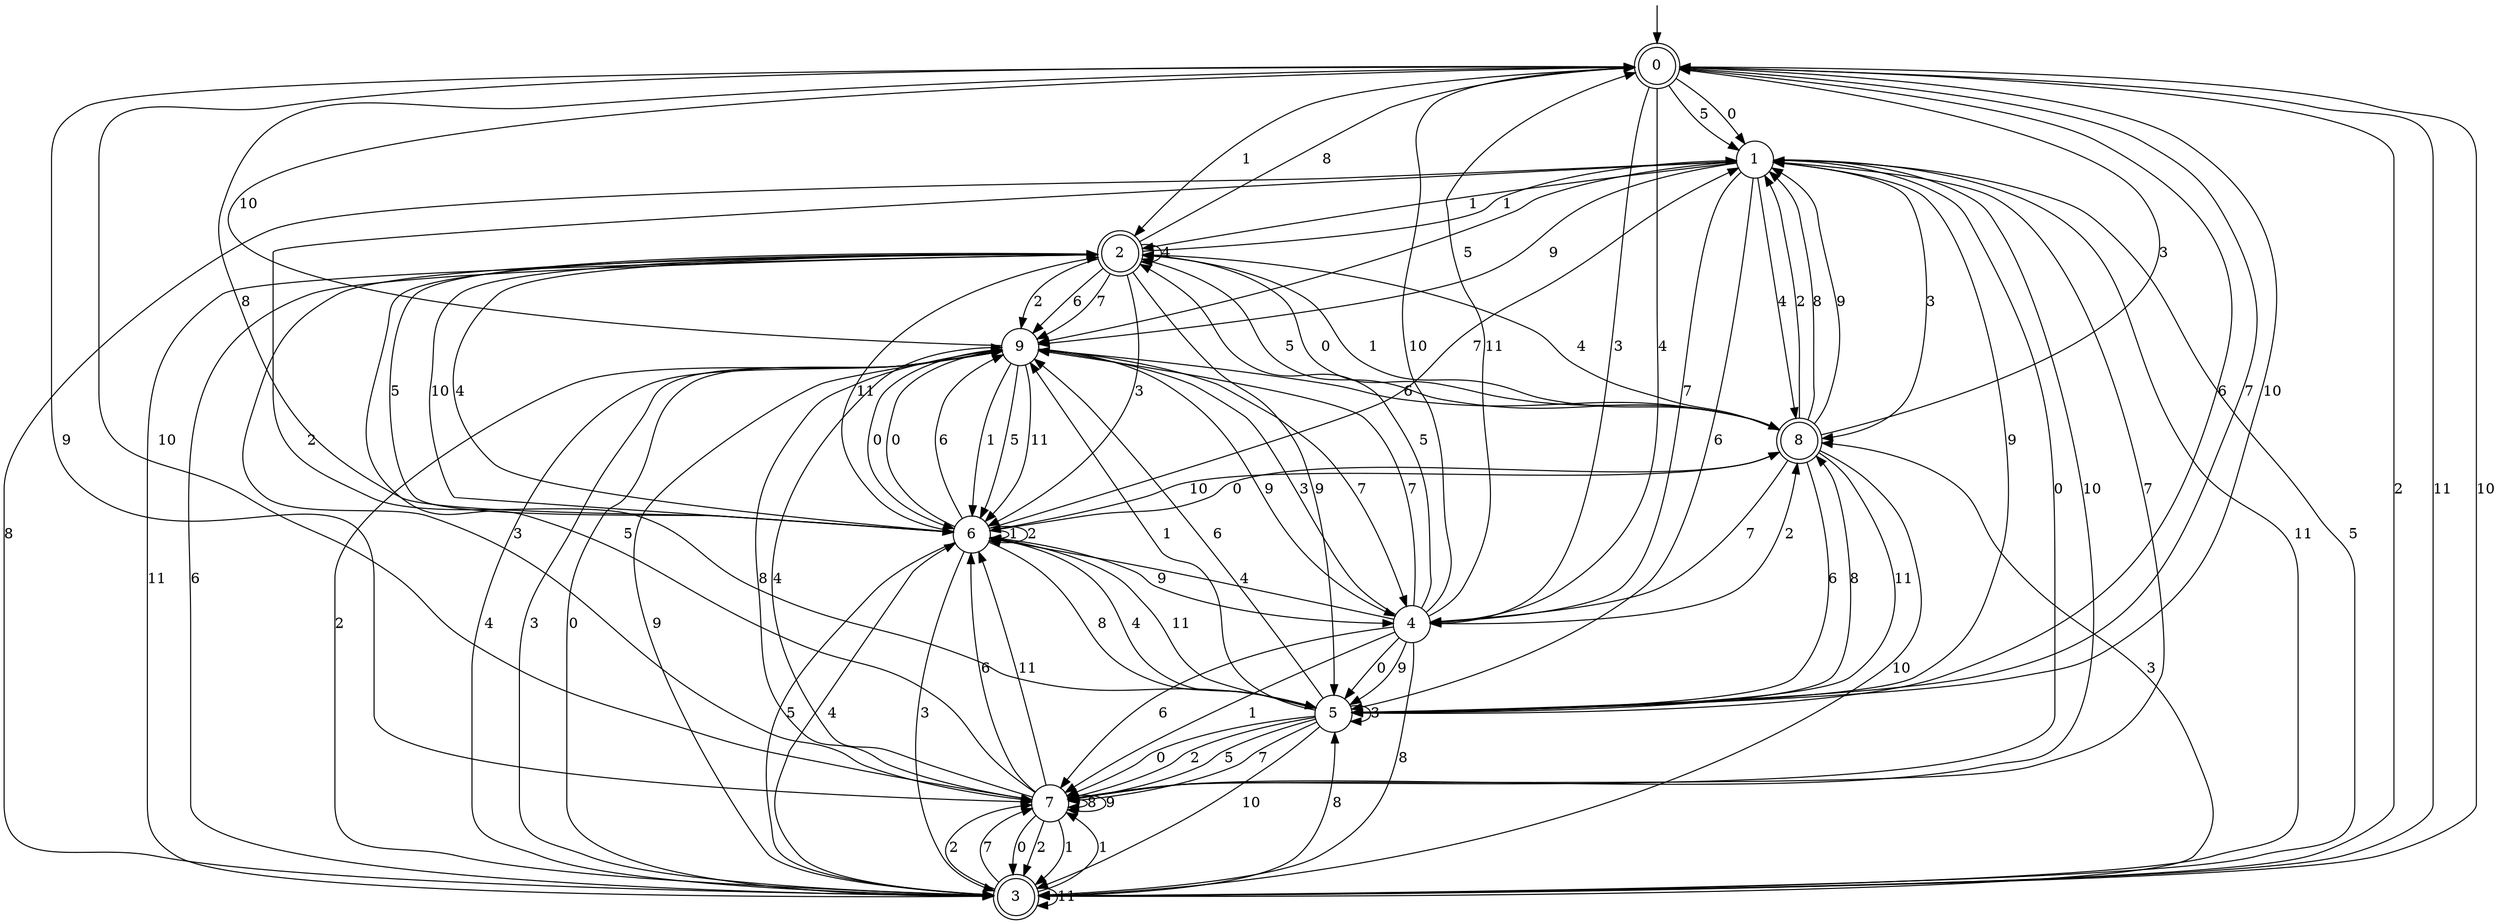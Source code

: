digraph g {

	s0 [shape="doublecircle" label="0"];
	s1 [shape="circle" label="1"];
	s2 [shape="doublecircle" label="2"];
	s3 [shape="doublecircle" label="3"];
	s4 [shape="circle" label="4"];
	s5 [shape="circle" label="5"];
	s6 [shape="circle" label="6"];
	s7 [shape="circle" label="7"];
	s8 [shape="doublecircle" label="8"];
	s9 [shape="circle" label="9"];
	s0 -> s1 [label="0"];
	s0 -> s2 [label="1"];
	s0 -> s3 [label="2"];
	s0 -> s4 [label="3"];
	s0 -> s4 [label="4"];
	s0 -> s1 [label="5"];
	s0 -> s5 [label="6"];
	s0 -> s5 [label="7"];
	s0 -> s6 [label="8"];
	s0 -> s7 [label="9"];
	s0 -> s5 [label="10"];
	s0 -> s3 [label="11"];
	s1 -> s7 [label="0"];
	s1 -> s2 [label="1"];
	s1 -> s5 [label="2"];
	s1 -> s8 [label="3"];
	s1 -> s8 [label="4"];
	s1 -> s9 [label="5"];
	s1 -> s5 [label="6"];
	s1 -> s4 [label="7"];
	s1 -> s3 [label="8"];
	s1 -> s9 [label="9"];
	s1 -> s7 [label="10"];
	s1 -> s3 [label="11"];
	s2 -> s8 [label="0"];
	s2 -> s1 [label="1"];
	s2 -> s9 [label="2"];
	s2 -> s6 [label="3"];
	s2 -> s2 [label="4"];
	s2 -> s6 [label="5"];
	s2 -> s9 [label="6"];
	s2 -> s9 [label="7"];
	s2 -> s0 [label="8"];
	s2 -> s5 [label="9"];
	s2 -> s6 [label="10"];
	s2 -> s3 [label="11"];
	s3 -> s9 [label="0"];
	s3 -> s7 [label="1"];
	s3 -> s7 [label="2"];
	s3 -> s8 [label="3"];
	s3 -> s6 [label="4"];
	s3 -> s1 [label="5"];
	s3 -> s2 [label="6"];
	s3 -> s7 [label="7"];
	s3 -> s5 [label="8"];
	s3 -> s9 [label="9"];
	s3 -> s0 [label="10"];
	s3 -> s3 [label="11"];
	s4 -> s5 [label="0"];
	s4 -> s7 [label="1"];
	s4 -> s8 [label="2"];
	s4 -> s9 [label="3"];
	s4 -> s6 [label="4"];
	s4 -> s2 [label="5"];
	s4 -> s7 [label="6"];
	s4 -> s9 [label="7"];
	s4 -> s3 [label="8"];
	s4 -> s5 [label="9"];
	s4 -> s0 [label="10"];
	s4 -> s0 [label="11"];
	s5 -> s7 [label="0"];
	s5 -> s9 [label="1"];
	s5 -> s7 [label="2"];
	s5 -> s5 [label="3"];
	s5 -> s6 [label="4"];
	s5 -> s7 [label="5"];
	s5 -> s9 [label="6"];
	s5 -> s7 [label="7"];
	s5 -> s8 [label="8"];
	s5 -> s1 [label="9"];
	s5 -> s3 [label="10"];
	s5 -> s6 [label="11"];
	s6 -> s9 [label="0"];
	s6 -> s6 [label="1"];
	s6 -> s6 [label="2"];
	s6 -> s3 [label="3"];
	s6 -> s2 [label="4"];
	s6 -> s3 [label="5"];
	s6 -> s9 [label="6"];
	s6 -> s1 [label="7"];
	s6 -> s5 [label="8"];
	s6 -> s4 [label="9"];
	s6 -> s8 [label="10"];
	s6 -> s2 [label="11"];
	s7 -> s3 [label="0"];
	s7 -> s3 [label="1"];
	s7 -> s3 [label="2"];
	s7 -> s2 [label="3"];
	s7 -> s9 [label="4"];
	s7 -> s2 [label="5"];
	s7 -> s6 [label="6"];
	s7 -> s1 [label="7"];
	s7 -> s7 [label="8"];
	s7 -> s7 [label="9"];
	s7 -> s0 [label="10"];
	s7 -> s6 [label="11"];
	s8 -> s6 [label="0"];
	s8 -> s2 [label="1"];
	s8 -> s1 [label="2"];
	s8 -> s0 [label="3"];
	s8 -> s2 [label="4"];
	s8 -> s2 [label="5"];
	s8 -> s5 [label="6"];
	s8 -> s4 [label="7"];
	s8 -> s1 [label="8"];
	s8 -> s1 [label="9"];
	s8 -> s3 [label="10"];
	s8 -> s5 [label="11"];
	s9 -> s6 [label="0"];
	s9 -> s6 [label="1"];
	s9 -> s3 [label="2"];
	s9 -> s3 [label="3"];
	s9 -> s3 [label="4"];
	s9 -> s6 [label="5"];
	s9 -> s8 [label="6"];
	s9 -> s4 [label="7"];
	s9 -> s7 [label="8"];
	s9 -> s4 [label="9"];
	s9 -> s0 [label="10"];
	s9 -> s6 [label="11"];

__start0 [label="" shape="none" width="0" height="0"];
__start0 -> s0;

}

